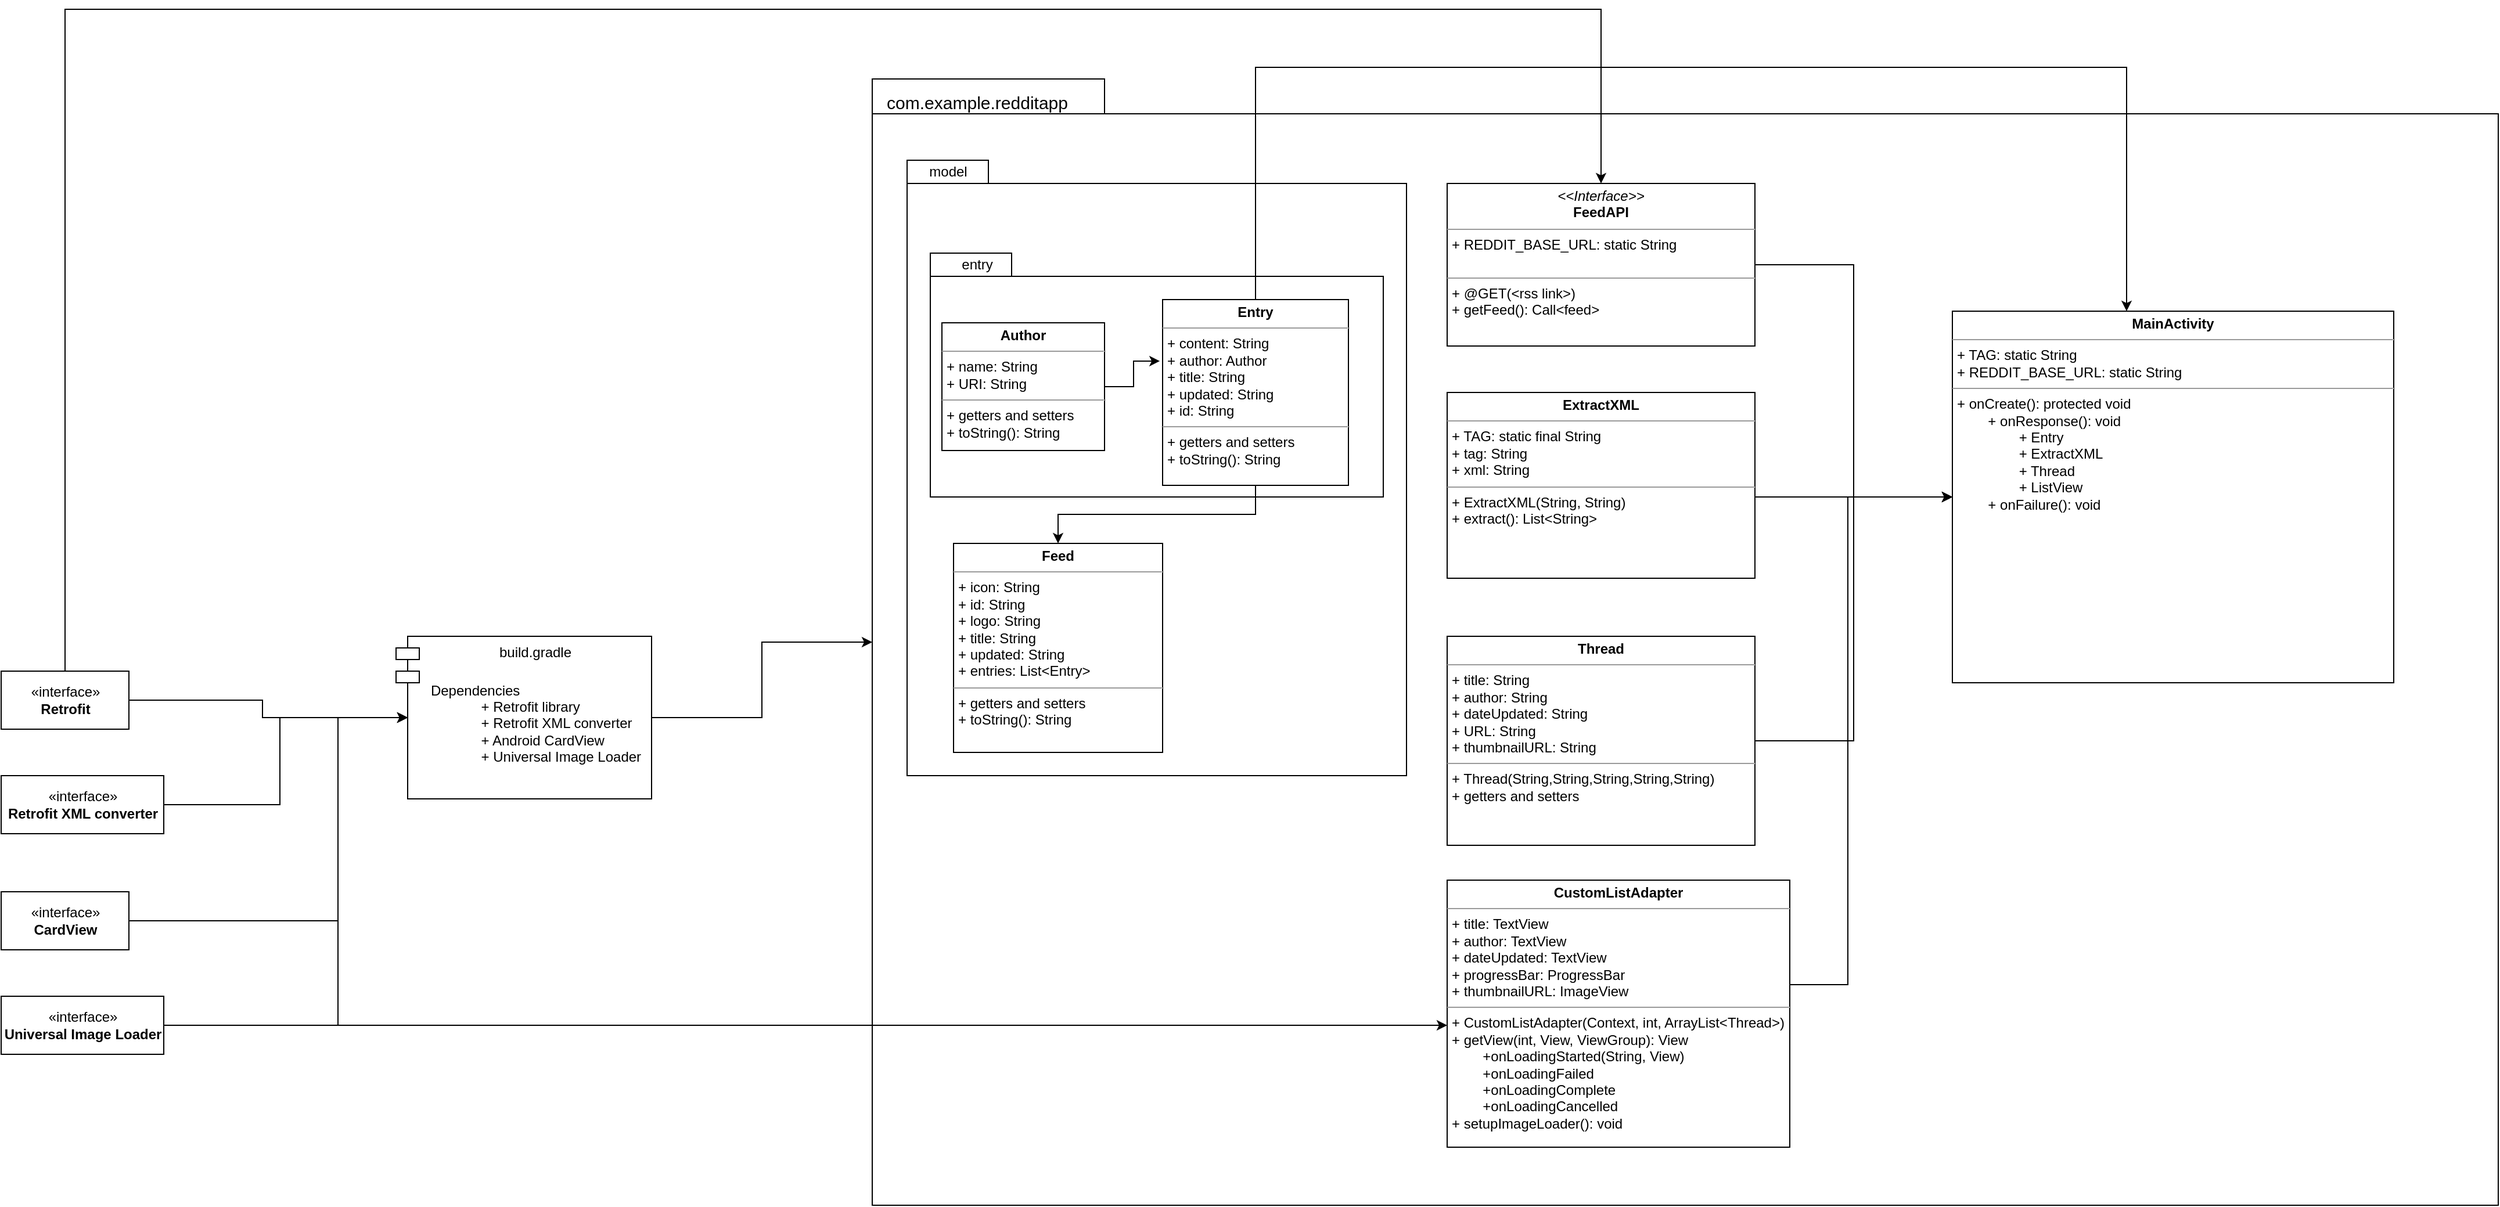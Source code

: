 <mxfile version="14.9.2" type="device" pages="3"><diagram id="ozA5KirSmcXdo7jhIrlc" name="Project Structure"><mxGraphModel dx="2580" dy="912" grid="1" gridSize="10" guides="1" tooltips="1" connect="1" arrows="1" fold="1" page="1" pageScale="1" pageWidth="850" pageHeight="1100" math="0" shadow="0"><root><mxCell id="0"/><mxCell id="1" parent="0"/><mxCell id="p_h9TRKdNbnZ829Gpxx5-11" value="" style="shape=folder;fontStyle=1;spacingTop=10;tabWidth=200;tabHeight=30;tabPosition=left;html=1;" vertex="1" parent="1"><mxGeometry x="310" y="70" width="1400" height="970" as="geometry"/></mxCell><mxCell id="p_h9TRKdNbnZ829Gpxx5-6" value="com.example.redditapp" style="text;html=1;resizable=0;autosize=1;align=center;verticalAlign=middle;points=[];fillColor=none;strokeColor=none;rounded=0;fontSize=15;" vertex="1" parent="1"><mxGeometry x="315" y="80" width="170" height="20" as="geometry"/></mxCell><mxCell id="p_h9TRKdNbnZ829Gpxx5-33" style="edgeStyle=orthogonalEdgeStyle;rounded=0;orthogonalLoop=1;jettySize=auto;html=1;" edge="1" parent="1" source="p_h9TRKdNbnZ829Gpxx5-16" target="p_h9TRKdNbnZ829Gpxx5-11"><mxGeometry relative="1" as="geometry"/></mxCell><mxCell id="p_h9TRKdNbnZ829Gpxx5-16" value="build.gradle" style="shape=module;align=left;spacingLeft=20;align=center;verticalAlign=top;" vertex="1" parent="1"><mxGeometry x="-100" y="550" width="220" height="140" as="geometry"/></mxCell><mxCell id="p_h9TRKdNbnZ829Gpxx5-17" value="&lt;div style=&quot;text-align: left&quot;&gt;&lt;span&gt;Dependencies&lt;/span&gt;&lt;/div&gt;&lt;div style=&quot;text-align: left&quot;&gt;&lt;span&gt;&lt;span style=&quot;white-space: pre&quot;&gt;&#9;&lt;/span&gt;&amp;nbsp; &amp;nbsp; &amp;nbsp;+ Retrofit library&lt;/span&gt;&lt;/div&gt;&lt;span style=&quot;white-space: pre&quot;&gt;&lt;div style=&quot;text-align: left&quot;&gt;&lt;span&gt;&#9;&lt;/span&gt;&lt;span style=&quot;white-space: nowrap&quot;&gt;&amp;nbsp; &amp;nbsp; &amp;nbsp;+ Retrofit XML converter&lt;/span&gt;&lt;/div&gt;&lt;/span&gt;&lt;div style=&quot;text-align: left&quot;&gt;&lt;span&gt;&lt;span style=&quot;white-space: pre&quot;&gt;&#9;&lt;/span&gt;&amp;nbsp; &amp;nbsp; &amp;nbsp;+ Android CardView&lt;/span&gt;&lt;/div&gt;&lt;div style=&quot;text-align: left&quot;&gt;&lt;span&gt;&lt;span style=&quot;white-space: pre&quot;&gt;&#9;&lt;/span&gt;&amp;nbsp; &amp;nbsp; &amp;nbsp;+ Universal Image Loader&lt;br&gt;&lt;/span&gt;&lt;/div&gt;" style="text;html=1;resizable=0;autosize=1;align=center;verticalAlign=middle;points=[];fillColor=none;strokeColor=none;rounded=0;" vertex="1" parent="1"><mxGeometry x="-80" y="590" width="200" height="70" as="geometry"/></mxCell><mxCell id="p_h9TRKdNbnZ829Gpxx5-26" value="" style="shape=folder;fontStyle=1;spacingTop=10;tabWidth=70;tabHeight=20;tabPosition=left;html=1;" vertex="1" parent="1"><mxGeometry x="340" y="140" width="430" height="530" as="geometry"/></mxCell><mxCell id="p_h9TRKdNbnZ829Gpxx5-28" value="" style="shape=folder;fontStyle=1;spacingTop=10;tabWidth=70;tabHeight=20;tabPosition=left;html=1;" vertex="1" parent="1"><mxGeometry x="360" y="220" width="390" height="210" as="geometry"/></mxCell><mxCell id="p_h9TRKdNbnZ829Gpxx5-51" style="edgeStyle=orthogonalEdgeStyle;rounded=0;orthogonalLoop=1;jettySize=auto;html=1;entryX=0;entryY=0.5;entryDx=0;entryDy=0;" edge="1" parent="1" source="p_h9TRKdNbnZ829Gpxx5-29" target="p_h9TRKdNbnZ829Gpxx5-32"><mxGeometry relative="1" as="geometry"/></mxCell><mxCell id="p_h9TRKdNbnZ829Gpxx5-29" value="&lt;p style=&quot;margin: 0px ; margin-top: 4px ; text-align: center&quot;&gt;&lt;i&gt;&amp;lt;&amp;lt;Interface&amp;gt;&amp;gt;&lt;/i&gt;&lt;br&gt;&lt;b&gt;FeedAPI&lt;/b&gt;&lt;/p&gt;&lt;hr size=&quot;1&quot;&gt;&lt;p style=&quot;margin: 0px ; margin-left: 4px&quot;&gt;+ REDDIT_BASE_URL: static String&lt;/p&gt;&lt;br&gt;&lt;hr size=&quot;1&quot;&gt;&lt;p style=&quot;margin: 0px ; margin-left: 4px&quot;&gt;+ @GET(&amp;lt;rss link&amp;gt;)&lt;/p&gt;&lt;p style=&quot;margin: 0px ; margin-left: 4px&quot;&gt;+ getFeed(): Call&amp;lt;feed&amp;gt;&lt;/p&gt;" style="verticalAlign=top;align=left;overflow=fill;fontSize=12;fontFamily=Helvetica;html=1;" vertex="1" parent="1"><mxGeometry x="805" y="160" width="265" height="140" as="geometry"/></mxCell><mxCell id="p_h9TRKdNbnZ829Gpxx5-30" value="model" style="text;html=1;resizable=0;autosize=1;align=center;verticalAlign=middle;points=[];fillColor=none;strokeColor=none;rounded=0;" vertex="1" parent="1"><mxGeometry x="350" y="140" width="50" height="20" as="geometry"/></mxCell><mxCell id="p_h9TRKdNbnZ829Gpxx5-32" value="&lt;p style=&quot;margin: 0px ; margin-top: 4px ; text-align: center&quot;&gt;&lt;b&gt;MainActivity&lt;/b&gt;&lt;/p&gt;&lt;hr size=&quot;1&quot;&gt;&lt;p style=&quot;margin: 0px ; margin-left: 4px&quot;&gt;+ TAG: static&amp;nbsp;String&lt;/p&gt;&lt;p style=&quot;margin: 0px ; margin-left: 4px&quot;&gt;+ REDDIT_BASE_URL: static String&lt;/p&gt;&lt;hr size=&quot;1&quot;&gt;&lt;p style=&quot;margin: 0px ; margin-left: 4px&quot;&gt;+ onCreate(): protected void&lt;/p&gt;&lt;p style=&quot;margin: 0px ; margin-left: 4px&quot;&gt;&lt;span style=&quot;white-space: pre&quot;&gt;&#9;&lt;/span&gt;+ onResponse(): void&lt;/p&gt;&lt;p style=&quot;margin: 0px ; margin-left: 4px&quot;&gt;&lt;span style=&quot;white-space: pre&quot;&gt;&#9;&lt;/span&gt;&lt;span style=&quot;white-space: pre&quot;&gt;&#9;&lt;/span&gt;+ Entry&lt;br&gt;&lt;/p&gt;&lt;p style=&quot;margin: 0px ; margin-left: 4px&quot;&gt;&lt;span style=&quot;white-space: pre&quot;&gt;&#9;&lt;/span&gt;&lt;span style=&quot;white-space: pre&quot;&gt;&#9;&lt;/span&gt;+ ExtractXML&lt;br&gt;&lt;/p&gt;&lt;p style=&quot;margin: 0px ; margin-left: 4px&quot;&gt;&lt;span style=&quot;white-space: pre&quot;&gt;&#9;&lt;/span&gt;&lt;span style=&quot;white-space: pre&quot;&gt;&#9;&lt;/span&gt;+ Thread&lt;br&gt;&lt;/p&gt;&lt;p style=&quot;margin: 0px ; margin-left: 4px&quot;&gt;&lt;span style=&quot;white-space: pre&quot;&gt;&#9;&lt;/span&gt;&lt;span style=&quot;white-space: pre&quot;&gt;&#9;&lt;/span&gt;+ ListView&lt;br&gt;&lt;/p&gt;&lt;p style=&quot;margin: 0px ; margin-left: 4px&quot;&gt;&lt;span style=&quot;white-space: pre&quot;&gt;&#9;&lt;/span&gt;+ onFailure(): void&lt;br&gt;&lt;/p&gt;" style="verticalAlign=top;align=left;overflow=fill;fontSize=12;fontFamily=Helvetica;html=1;" vertex="1" parent="1"><mxGeometry x="1240" y="270" width="380" height="320" as="geometry"/></mxCell><mxCell id="p_h9TRKdNbnZ829Gpxx5-35" value="entry" style="text;html=1;resizable=0;autosize=1;align=center;verticalAlign=middle;points=[];fillColor=none;strokeColor=none;rounded=0;" vertex="1" parent="1"><mxGeometry x="380" y="220" width="40" height="20" as="geometry"/></mxCell><mxCell id="p_h9TRKdNbnZ829Gpxx5-36" value="&lt;p style=&quot;margin: 0px ; margin-top: 4px ; text-align: center&quot;&gt;&lt;b&gt;Feed&lt;/b&gt;&lt;/p&gt;&lt;hr size=&quot;1&quot;&gt;&lt;p style=&quot;margin: 0px ; margin-left: 4px&quot;&gt;+ icon: String&lt;/p&gt;&lt;p style=&quot;margin: 0px ; margin-left: 4px&quot;&gt;+ id: String&lt;br&gt;&lt;/p&gt;&lt;p style=&quot;margin: 0px ; margin-left: 4px&quot;&gt;+ logo: String&lt;br&gt;&lt;/p&gt;&lt;p style=&quot;margin: 0px ; margin-left: 4px&quot;&gt;+ title: String&lt;br&gt;&lt;/p&gt;&lt;p style=&quot;margin: 0px ; margin-left: 4px&quot;&gt;+ updated: String&lt;br&gt;&lt;/p&gt;&lt;p style=&quot;margin: 0px ; margin-left: 4px&quot;&gt;+ entries: List&amp;lt;Entry&amp;gt;&lt;br&gt;&lt;/p&gt;&lt;hr size=&quot;1&quot;&gt;&lt;p style=&quot;margin: 0px ; margin-left: 4px&quot;&gt;+ getters and setters&lt;/p&gt;&lt;p style=&quot;margin: 0px ; margin-left: 4px&quot;&gt;+ toString(): String&lt;/p&gt;" style="verticalAlign=top;align=left;overflow=fill;fontSize=12;fontFamily=Helvetica;html=1;" vertex="1" parent="1"><mxGeometry x="380" y="470" width="180" height="180" as="geometry"/></mxCell><mxCell id="p_h9TRKdNbnZ829Gpxx5-40" style="edgeStyle=orthogonalEdgeStyle;rounded=0;orthogonalLoop=1;jettySize=auto;html=1;entryX=-0.015;entryY=0.331;entryDx=0;entryDy=0;entryPerimeter=0;" edge="1" parent="1" source="p_h9TRKdNbnZ829Gpxx5-37" target="p_h9TRKdNbnZ829Gpxx5-38"><mxGeometry relative="1" as="geometry"><Array as="points"><mxPoint x="535" y="335"/><mxPoint x="535" y="313"/></Array></mxGeometry></mxCell><mxCell id="p_h9TRKdNbnZ829Gpxx5-37" value="&lt;p style=&quot;margin: 0px ; margin-top: 4px ; text-align: center&quot;&gt;&lt;b&gt;Author&lt;/b&gt;&lt;/p&gt;&lt;hr size=&quot;1&quot;&gt;&lt;p style=&quot;margin: 0px ; margin-left: 4px&quot;&gt;+ name: String&lt;/p&gt;&lt;p style=&quot;margin: 0px ; margin-left: 4px&quot;&gt;+ URI: String&lt;/p&gt;&lt;hr size=&quot;1&quot;&gt;&lt;p style=&quot;margin: 0px ; margin-left: 4px&quot;&gt;+ getters and setters&lt;/p&gt;&lt;p style=&quot;margin: 0px ; margin-left: 4px&quot;&gt;+ toString(): String&lt;/p&gt;" style="verticalAlign=top;align=left;overflow=fill;fontSize=12;fontFamily=Helvetica;html=1;" vertex="1" parent="1"><mxGeometry x="370" y="280" width="140" height="110" as="geometry"/></mxCell><mxCell id="p_h9TRKdNbnZ829Gpxx5-39" style="edgeStyle=orthogonalEdgeStyle;rounded=0;orthogonalLoop=1;jettySize=auto;html=1;" edge="1" parent="1" source="p_h9TRKdNbnZ829Gpxx5-38" target="p_h9TRKdNbnZ829Gpxx5-36"><mxGeometry relative="1" as="geometry"/></mxCell><mxCell id="p_h9TRKdNbnZ829Gpxx5-47" style="edgeStyle=orthogonalEdgeStyle;rounded=0;orthogonalLoop=1;jettySize=auto;html=1;" edge="1" parent="1" source="p_h9TRKdNbnZ829Gpxx5-38" target="p_h9TRKdNbnZ829Gpxx5-32"><mxGeometry relative="1" as="geometry"><Array as="points"><mxPoint x="640" y="60"/><mxPoint x="1390" y="60"/></Array></mxGeometry></mxCell><mxCell id="p_h9TRKdNbnZ829Gpxx5-38" value="&lt;p style=&quot;margin: 0px ; margin-top: 4px ; text-align: center&quot;&gt;&lt;b&gt;Entry&lt;/b&gt;&lt;/p&gt;&lt;hr size=&quot;1&quot;&gt;&lt;p style=&quot;margin: 0px ; margin-left: 4px&quot;&gt;+ content: String&lt;/p&gt;&lt;p style=&quot;margin: 0px ; margin-left: 4px&quot;&gt;+ author: Author&lt;br&gt;&lt;/p&gt;&lt;p style=&quot;margin: 0px ; margin-left: 4px&quot;&gt;+ title: String&lt;br&gt;&lt;/p&gt;&lt;p style=&quot;margin: 0px ; margin-left: 4px&quot;&gt;+ updated: String&lt;br&gt;&lt;/p&gt;&lt;p style=&quot;margin: 0px ; margin-left: 4px&quot;&gt;+ id: String&lt;br&gt;&lt;/p&gt;&lt;hr size=&quot;1&quot;&gt;&lt;p style=&quot;margin: 0px ; margin-left: 4px&quot;&gt;+ getters and setters&lt;/p&gt;&lt;p style=&quot;margin: 0px ; margin-left: 4px&quot;&gt;+ toString(): String&lt;/p&gt;" style="verticalAlign=top;align=left;overflow=fill;fontSize=12;fontFamily=Helvetica;html=1;" vertex="1" parent="1"><mxGeometry x="560" y="260" width="160" height="160" as="geometry"/></mxCell><mxCell id="p_h9TRKdNbnZ829Gpxx5-43" style="edgeStyle=orthogonalEdgeStyle;rounded=0;orthogonalLoop=1;jettySize=auto;html=1;" edge="1" parent="1" source="p_h9TRKdNbnZ829Gpxx5-42" target="p_h9TRKdNbnZ829Gpxx5-32"><mxGeometry relative="1" as="geometry"><mxPoint x="1130" y="210" as="targetPoint"/><Array as="points"><mxPoint x="1080" y="430"/><mxPoint x="1080" y="430"/></Array></mxGeometry></mxCell><mxCell id="p_h9TRKdNbnZ829Gpxx5-42" value="&lt;p style=&quot;margin: 0px ; margin-top: 4px ; text-align: center&quot;&gt;&lt;b&gt;ExtractXML&lt;/b&gt;&lt;/p&gt;&lt;hr size=&quot;1&quot;&gt;&lt;p style=&quot;margin: 0px ; margin-left: 4px&quot;&gt;+ TAG: static final String&lt;/p&gt;&lt;p style=&quot;margin: 0px ; margin-left: 4px&quot;&gt;+ tag: String&lt;/p&gt;&lt;p style=&quot;margin: 0px ; margin-left: 4px&quot;&gt;+ xml: String&lt;/p&gt;&lt;hr size=&quot;1&quot;&gt;&lt;p style=&quot;margin: 0px ; margin-left: 4px&quot;&gt;+ ExtractXML(String, String)&lt;/p&gt;&lt;p style=&quot;margin: 0px ; margin-left: 4px&quot;&gt;+ extract(): List&amp;lt;String&amp;gt;&lt;/p&gt;" style="verticalAlign=top;align=left;overflow=fill;fontSize=12;fontFamily=Helvetica;html=1;" vertex="1" parent="1"><mxGeometry x="805" y="340" width="265" height="160" as="geometry"/></mxCell><mxCell id="p_h9TRKdNbnZ829Gpxx5-50" style="edgeStyle=orthogonalEdgeStyle;rounded=0;orthogonalLoop=1;jettySize=auto;html=1;entryX=0;entryY=0.5;entryDx=0;entryDy=0;" edge="1" parent="1" source="p_h9TRKdNbnZ829Gpxx5-49" target="p_h9TRKdNbnZ829Gpxx5-32"><mxGeometry relative="1" as="geometry"/></mxCell><mxCell id="p_h9TRKdNbnZ829Gpxx5-49" value="&lt;p style=&quot;margin: 0px ; margin-top: 4px ; text-align: center&quot;&gt;&lt;b&gt;Thread&lt;/b&gt;&lt;/p&gt;&lt;hr size=&quot;1&quot;&gt;&lt;p style=&quot;margin: 0px ; margin-left: 4px&quot;&gt;+ title: String&lt;/p&gt;&lt;p style=&quot;margin: 0px ; margin-left: 4px&quot;&gt;+ author: String&lt;/p&gt;&lt;p style=&quot;margin: 0px ; margin-left: 4px&quot;&gt;+ dateUpdated: String&lt;/p&gt;&lt;p style=&quot;margin: 0px ; margin-left: 4px&quot;&gt;+ URL: String&lt;/p&gt;&lt;p style=&quot;margin: 0px ; margin-left: 4px&quot;&gt;+ thumbnailURL: String&lt;/p&gt;&lt;hr size=&quot;1&quot;&gt;&lt;p style=&quot;margin: 0px ; margin-left: 4px&quot;&gt;+ Thread(String,String,String,String,String)&lt;/p&gt;&lt;p style=&quot;margin: 0px ; margin-left: 4px&quot;&gt;+ getters and setters&lt;/p&gt;" style="verticalAlign=top;align=left;overflow=fill;fontSize=12;fontFamily=Helvetica;html=1;" vertex="1" parent="1"><mxGeometry x="805" y="550" width="265" height="180" as="geometry"/></mxCell><mxCell id="zaspifoDzi-TvmOoTAfa-9" style="edgeStyle=orthogonalEdgeStyle;rounded=0;orthogonalLoop=1;jettySize=auto;html=1;entryX=0;entryY=0.5;entryDx=0;entryDy=0;" edge="1" parent="1" source="s8U3Ae7Fpor_qvyNe_DP-2" target="p_h9TRKdNbnZ829Gpxx5-32"><mxGeometry relative="1" as="geometry"><Array as="points"><mxPoint x="1150" y="850"/><mxPoint x="1150" y="430"/></Array></mxGeometry></mxCell><mxCell id="s8U3Ae7Fpor_qvyNe_DP-2" value="&lt;p style=&quot;margin: 0px ; margin-top: 4px ; text-align: center&quot;&gt;&lt;b&gt;CustomListAdapter&lt;/b&gt;&lt;/p&gt;&lt;hr size=&quot;1&quot;&gt;&lt;p style=&quot;margin: 0px ; margin-left: 4px&quot;&gt;+ title: TextView&lt;/p&gt;&lt;p style=&quot;margin: 0px ; margin-left: 4px&quot;&gt;+ author: TextView&lt;/p&gt;&lt;p style=&quot;margin: 0px ; margin-left: 4px&quot;&gt;+ dateUpdated: TextView&lt;/p&gt;&lt;p style=&quot;margin: 0px ; margin-left: 4px&quot;&gt;+ progressBar: ProgressBar&lt;/p&gt;&lt;p style=&quot;margin: 0px ; margin-left: 4px&quot;&gt;+ thumbnailURL: ImageView&lt;/p&gt;&lt;hr size=&quot;1&quot;&gt;&lt;p style=&quot;margin: 0px ; margin-left: 4px&quot;&gt;+ CustomListAdapter(Context, int, ArrayList&amp;lt;Thread&amp;gt;)&lt;/p&gt;&lt;p style=&quot;margin: 0px ; margin-left: 4px&quot;&gt;+ getView(int, View, ViewGroup): View&lt;/p&gt;&lt;p style=&quot;margin: 0px ; margin-left: 4px&quot;&gt;&lt;span style=&quot;white-space: pre&quot;&gt;&#9;&lt;/span&gt;+onLoadingStarted(String, View)&lt;br&gt;&lt;/p&gt;&lt;p style=&quot;margin: 0px ; margin-left: 4px&quot;&gt;&lt;span style=&quot;white-space: pre&quot;&gt;&#9;&lt;/span&gt;+onLoadingFailed&lt;br&gt;&lt;/p&gt;&lt;p style=&quot;margin: 0px ; margin-left: 4px&quot;&gt;&lt;span style=&quot;white-space: pre&quot;&gt;&#9;&lt;/span&gt;+onLoadingComplete&lt;br&gt;&lt;/p&gt;&lt;p style=&quot;margin: 0px ; margin-left: 4px&quot;&gt;&lt;span style=&quot;white-space: pre&quot;&gt;&#9;&lt;/span&gt;+onLoadingCancelled&lt;br&gt;&lt;/p&gt;&lt;p style=&quot;margin: 0px ; margin-left: 4px&quot;&gt;+ setupImageLoader(): void&lt;/p&gt;" style="verticalAlign=top;align=left;overflow=fill;fontSize=12;fontFamily=Helvetica;html=1;" vertex="1" parent="1"><mxGeometry x="805" y="760" width="295" height="230" as="geometry"/></mxCell><mxCell id="zaspifoDzi-TvmOoTAfa-5" style="edgeStyle=orthogonalEdgeStyle;rounded=0;orthogonalLoop=1;jettySize=auto;html=1;entryX=0;entryY=0.5;entryDx=10;entryDy=0;entryPerimeter=0;" edge="1" parent="1" source="zaspifoDzi-TvmOoTAfa-1" target="p_h9TRKdNbnZ829Gpxx5-16"><mxGeometry relative="1" as="geometry"/></mxCell><mxCell id="zaspifoDzi-TvmOoTAfa-12" style="edgeStyle=orthogonalEdgeStyle;rounded=0;orthogonalLoop=1;jettySize=auto;html=1;entryX=0.5;entryY=0;entryDx=0;entryDy=0;fontSize=15;" edge="1" parent="1" source="zaspifoDzi-TvmOoTAfa-1" target="p_h9TRKdNbnZ829Gpxx5-29"><mxGeometry relative="1" as="geometry"><Array as="points"><mxPoint x="-385" y="10"/><mxPoint x="938" y="10"/></Array></mxGeometry></mxCell><mxCell id="zaspifoDzi-TvmOoTAfa-1" value="«interface»&lt;br&gt;&lt;b&gt;Retrofit&lt;/b&gt;" style="html=1;" vertex="1" parent="1"><mxGeometry x="-440" y="580" width="110" height="50" as="geometry"/></mxCell><mxCell id="zaspifoDzi-TvmOoTAfa-6" style="edgeStyle=orthogonalEdgeStyle;rounded=0;orthogonalLoop=1;jettySize=auto;html=1;entryX=0;entryY=0.5;entryDx=10;entryDy=0;entryPerimeter=0;" edge="1" parent="1" source="zaspifoDzi-TvmOoTAfa-2" target="p_h9TRKdNbnZ829Gpxx5-16"><mxGeometry relative="1" as="geometry"/></mxCell><mxCell id="zaspifoDzi-TvmOoTAfa-2" value="«interface»&lt;br&gt;&lt;b&gt;Retrofit XML converter&lt;/b&gt;" style="html=1;" vertex="1" parent="1"><mxGeometry x="-440" y="670" width="140" height="50" as="geometry"/></mxCell><mxCell id="zaspifoDzi-TvmOoTAfa-7" style="edgeStyle=orthogonalEdgeStyle;rounded=0;orthogonalLoop=1;jettySize=auto;html=1;" edge="1" parent="1" source="zaspifoDzi-TvmOoTAfa-3"><mxGeometry relative="1" as="geometry"><mxPoint x="-90" y="620" as="targetPoint"/><Array as="points"><mxPoint x="-150" y="795"/><mxPoint x="-150" y="620"/></Array></mxGeometry></mxCell><mxCell id="zaspifoDzi-TvmOoTAfa-3" value="«interface»&lt;br&gt;&lt;b&gt;CardView&lt;/b&gt;" style="html=1;" vertex="1" parent="1"><mxGeometry x="-440" y="770" width="110" height="50" as="geometry"/></mxCell><mxCell id="zaspifoDzi-TvmOoTAfa-8" style="edgeStyle=orthogonalEdgeStyle;rounded=0;orthogonalLoop=1;jettySize=auto;html=1;entryX=0;entryY=0.5;entryDx=10;entryDy=0;entryPerimeter=0;" edge="1" parent="1" source="zaspifoDzi-TvmOoTAfa-4" target="p_h9TRKdNbnZ829Gpxx5-16"><mxGeometry relative="1" as="geometry"><Array as="points"><mxPoint x="-150" y="885"/><mxPoint x="-150" y="620"/></Array></mxGeometry></mxCell><mxCell id="zaspifoDzi-TvmOoTAfa-10" style="edgeStyle=orthogonalEdgeStyle;rounded=0;orthogonalLoop=1;jettySize=auto;html=1;" edge="1" parent="1" source="zaspifoDzi-TvmOoTAfa-4" target="s8U3Ae7Fpor_qvyNe_DP-2"><mxGeometry relative="1" as="geometry"><Array as="points"><mxPoint x="530" y="885"/><mxPoint x="530" y="885"/></Array></mxGeometry></mxCell><mxCell id="zaspifoDzi-TvmOoTAfa-4" value="«interface»&lt;br&gt;&lt;b&gt;Universal Image Loader&lt;/b&gt;" style="html=1;" vertex="1" parent="1"><mxGeometry x="-440" y="860" width="140" height="50" as="geometry"/></mxCell></root></mxGraphModel></diagram><diagram id="SFH-MgIE_vXcgeH6Uh5k" name="res.layout"><mxGraphModel dx="1888" dy="547" grid="1" gridSize="10" guides="1" tooltips="1" connect="1" arrows="1" fold="1" page="1" pageScale="1" pageWidth="850" pageHeight="1100" math="0" shadow="0"><root><mxCell id="D5pgHRIErCrddW5wI-wy-0"/><mxCell id="D5pgHRIErCrddW5wI-wy-1" parent="D5pgHRIErCrddW5wI-wy-0"/><mxCell id="D5pgHRIErCrddW5wI-wy-3" value="«interface»&lt;br&gt;&lt;b&gt;activity_main.xml&lt;/b&gt;" style="html=1;" vertex="1" parent="D5pgHRIErCrddW5wI-wy-1"><mxGeometry x="270" y="80" width="140" height="60" as="geometry"/></mxCell><mxCell id="D5pgHRIErCrddW5wI-wy-4" value="«interface»&lt;br&gt;&lt;b&gt;card_layout_main.xml&lt;/b&gt;" style="html=1;" vertex="1" parent="D5pgHRIErCrddW5wI-wy-1"><mxGeometry x="270" y="170" width="140" height="60" as="geometry"/></mxCell><mxCell id="c8DCx0Aja0EEmtL809AR-1" style="edgeStyle=orthogonalEdgeStyle;rounded=0;orthogonalLoop=1;jettySize=auto;html=1;fontSize=15;" edge="1" parent="D5pgHRIErCrddW5wI-wy-1" source="c8DCx0Aja0EEmtL809AR-0" target="D5pgHRIErCrddW5wI-wy-3"><mxGeometry relative="1" as="geometry"/></mxCell><mxCell id="c8DCx0Aja0EEmtL809AR-2" style="edgeStyle=orthogonalEdgeStyle;rounded=0;orthogonalLoop=1;jettySize=auto;html=1;entryX=0;entryY=0.5;entryDx=0;entryDy=0;fontSize=15;" edge="1" parent="D5pgHRIErCrddW5wI-wy-1" source="c8DCx0Aja0EEmtL809AR-0" target="D5pgHRIErCrddW5wI-wy-4"><mxGeometry relative="1" as="geometry"/></mxCell><mxCell id="c8DCx0Aja0EEmtL809AR-0" value="«interface»&lt;br&gt;&lt;b&gt;androidx.cardview.widget.CardView&lt;/b&gt;" style="html=1;fontSize=15;" vertex="1" parent="D5pgHRIErCrddW5wI-wy-1"><mxGeometry x="-90" y="130" width="270" height="60" as="geometry"/></mxCell></root></mxGraphModel></diagram><diagram id="I7YhdEjROqhJJka781X6" name="System Design"><mxGraphModel dx="1888" dy="1647" grid="1" gridSize="10" guides="1" tooltips="1" connect="1" arrows="1" fold="1" page="1" pageScale="1" pageWidth="850" pageHeight="1100" math="0" shadow="0"><root><mxCell id="fTQSQga4WCh0M9AdAFtL-0"/><mxCell id="fTQSQga4WCh0M9AdAFtL-1" parent="fTQSQga4WCh0M9AdAFtL-0"/><mxCell id="fTQSQga4WCh0M9AdAFtL-2" value="" style="shape=image;html=1;verticalAlign=top;verticalLabelPosition=bottom;labelBackgroundColor=#ffffff;imageAspect=0;aspect=fixed;image=https://cdn2.iconfinder.com/data/icons/competitive-strategy-and-corporate-training/512/177_frontend_interface_mobile_phone_developer_app_development-128.png;fontSize=15;" vertex="1" parent="fTQSQga4WCh0M9AdAFtL-1"><mxGeometry x="-49" y="130" width="128" height="128" as="geometry"/></mxCell><mxCell id="fTQSQga4WCh0M9AdAFtL-4" value="" style="aspect=fixed;html=1;points=[];align=center;image;fontSize=12;image=img/lib/azure2/app_services/API_Management_Services.svg;" vertex="1" parent="fTQSQga4WCh0M9AdAFtL-1"><mxGeometry x="310" y="140" width="97.5" height="90" as="geometry"/></mxCell><mxCell id="fTQSQga4WCh0M9AdAFtL-5" value="" style="aspect=fixed;perimeter=ellipsePerimeter;html=1;align=center;shadow=0;dashed=0;spacingTop=3;image;image=img/lib/active_directory/database_server.svg;fontSize=15;" vertex="1" parent="fTQSQga4WCh0M9AdAFtL-1"><mxGeometry x="636.7" y="130" width="106.6" height="130" as="geometry"/></mxCell><mxCell id="fTQSQga4WCh0M9AdAFtL-6" value="Frontend app&lt;br&gt;" style="text;html=1;resizable=0;autosize=1;align=center;verticalAlign=middle;points=[];fillColor=none;strokeColor=none;rounded=0;fontSize=15;" vertex="1" parent="fTQSQga4WCh0M9AdAFtL-1"><mxGeometry x="-40" y="280" width="110" height="20" as="geometry"/></mxCell><mxCell id="fTQSQga4WCh0M9AdAFtL-7" value="API" style="text;html=1;resizable=0;autosize=1;align=center;verticalAlign=middle;points=[];fillColor=none;strokeColor=none;rounded=0;fontSize=15;" vertex="1" parent="fTQSQga4WCh0M9AdAFtL-1"><mxGeometry x="338.75" y="260" width="40" height="20" as="geometry"/></mxCell><mxCell id="fTQSQga4WCh0M9AdAFtL-8" value="Database" style="text;html=1;resizable=0;autosize=1;align=center;verticalAlign=middle;points=[];fillColor=none;strokeColor=none;rounded=0;fontSize=15;" vertex="1" parent="fTQSQga4WCh0M9AdAFtL-1"><mxGeometry x="650.0" y="270" width="80" height="20" as="geometry"/></mxCell><mxCell id="5hajH0_MEPuse420uHV8-0" value="Considerations:&amp;nbsp;&lt;br&gt;&lt;ol&gt;&lt;li&gt;Defining and separating tables&lt;/li&gt;&lt;li&gt;What are the important fields&lt;/li&gt;&lt;li&gt;How do they relate to other tables&lt;/li&gt;&lt;/ol&gt;" style="text;html=1;resizable=0;autosize=1;align=left;verticalAlign=middle;points=[];fillColor=none;strokeColor=none;rounded=0;fontSize=15;" vertex="1" parent="fTQSQga4WCh0M9AdAFtL-1"><mxGeometry x="560" y="330" width="280" height="110" as="geometry"/></mxCell><mxCell id="5hajH0_MEPuse420uHV8-1" value="Primary" style="shape=table;startSize=30;container=1;collapsible=1;childLayout=tableLayout;fixedRows=1;rowLines=0;fontStyle=1;align=center;resizeLast=1;fontSize=15;" vertex="1" parent="fTQSQga4WCh0M9AdAFtL-1"><mxGeometry x="525" y="450" width="130" height="150" as="geometry"/></mxCell><mxCell id="5hajH0_MEPuse420uHV8-2" value="" style="shape=partialRectangle;collapsible=0;dropTarget=0;pointerEvents=0;fillColor=none;top=0;left=0;bottom=1;right=0;points=[[0,0.5],[1,0.5]];portConstraint=eastwest;" vertex="1" parent="5hajH0_MEPuse420uHV8-1"><mxGeometry y="30" width="130" height="30" as="geometry"/></mxCell><mxCell id="5hajH0_MEPuse420uHV8-3" value="PK" style="shape=partialRectangle;connectable=0;fillColor=none;top=0;left=0;bottom=0;right=0;fontStyle=1;overflow=hidden;" vertex="1" parent="5hajH0_MEPuse420uHV8-2"><mxGeometry width="30" height="30" as="geometry"/></mxCell><mxCell id="5hajH0_MEPuse420uHV8-4" value="UniqueID" style="shape=partialRectangle;connectable=0;fillColor=none;top=0;left=0;bottom=0;right=0;align=left;spacingLeft=6;fontStyle=5;overflow=hidden;" vertex="1" parent="5hajH0_MEPuse420uHV8-2"><mxGeometry x="30" width="100" height="30" as="geometry"/></mxCell><mxCell id="5hajH0_MEPuse420uHV8-5" value="" style="shape=partialRectangle;collapsible=0;dropTarget=0;pointerEvents=0;fillColor=none;top=0;left=0;bottom=0;right=0;points=[[0,0.5],[1,0.5]];portConstraint=eastwest;" vertex="1" parent="5hajH0_MEPuse420uHV8-1"><mxGeometry y="60" width="130" height="30" as="geometry"/></mxCell><mxCell id="5hajH0_MEPuse420uHV8-6" value="" style="shape=partialRectangle;connectable=0;fillColor=none;top=0;left=0;bottom=0;right=0;editable=1;overflow=hidden;" vertex="1" parent="5hajH0_MEPuse420uHV8-5"><mxGeometry width="30" height="30" as="geometry"/></mxCell><mxCell id="5hajH0_MEPuse420uHV8-7" value="Row 1" style="shape=partialRectangle;connectable=0;fillColor=none;top=0;left=0;bottom=0;right=0;align=left;spacingLeft=6;overflow=hidden;" vertex="1" parent="5hajH0_MEPuse420uHV8-5"><mxGeometry x="30" width="100" height="30" as="geometry"/></mxCell><mxCell id="5hajH0_MEPuse420uHV8-8" value="" style="shape=partialRectangle;collapsible=0;dropTarget=0;pointerEvents=0;fillColor=none;top=0;left=0;bottom=0;right=0;points=[[0,0.5],[1,0.5]];portConstraint=eastwest;" vertex="1" parent="5hajH0_MEPuse420uHV8-1"><mxGeometry y="90" width="130" height="30" as="geometry"/></mxCell><mxCell id="5hajH0_MEPuse420uHV8-9" value="" style="shape=partialRectangle;connectable=0;fillColor=none;top=0;left=0;bottom=0;right=0;editable=1;overflow=hidden;" vertex="1" parent="5hajH0_MEPuse420uHV8-8"><mxGeometry width="30" height="30" as="geometry"/></mxCell><mxCell id="5hajH0_MEPuse420uHV8-10" value="Row 2" style="shape=partialRectangle;connectable=0;fillColor=none;top=0;left=0;bottom=0;right=0;align=left;spacingLeft=6;overflow=hidden;" vertex="1" parent="5hajH0_MEPuse420uHV8-8"><mxGeometry x="30" width="100" height="30" as="geometry"/></mxCell><mxCell id="5hajH0_MEPuse420uHV8-11" value="" style="shape=partialRectangle;collapsible=0;dropTarget=0;pointerEvents=0;fillColor=none;top=0;left=0;bottom=0;right=0;points=[[0,0.5],[1,0.5]];portConstraint=eastwest;" vertex="1" parent="5hajH0_MEPuse420uHV8-1"><mxGeometry y="120" width="130" height="30" as="geometry"/></mxCell><mxCell id="5hajH0_MEPuse420uHV8-12" value="" style="shape=partialRectangle;connectable=0;fillColor=none;top=0;left=0;bottom=0;right=0;editable=1;overflow=hidden;" vertex="1" parent="5hajH0_MEPuse420uHV8-11"><mxGeometry width="30" height="30" as="geometry"/></mxCell><mxCell id="5hajH0_MEPuse420uHV8-13" value="Row 3" style="shape=partialRectangle;connectable=0;fillColor=none;top=0;left=0;bottom=0;right=0;align=left;spacingLeft=6;overflow=hidden;" vertex="1" parent="5hajH0_MEPuse420uHV8-11"><mxGeometry x="30" width="100" height="30" as="geometry"/></mxCell><mxCell id="5hajH0_MEPuse420uHV8-14" value="Secondary" style="shape=table;startSize=30;container=1;collapsible=1;childLayout=tableLayout;fixedRows=1;rowLines=0;fontStyle=1;align=center;resizeLast=1;fontSize=15;" vertex="1" parent="fTQSQga4WCh0M9AdAFtL-1"><mxGeometry x="725" y="450" width="130" height="150" as="geometry"/></mxCell><mxCell id="5hajH0_MEPuse420uHV8-15" value="" style="shape=partialRectangle;collapsible=0;dropTarget=0;pointerEvents=0;fillColor=none;top=0;left=0;bottom=1;right=0;points=[[0,0.5],[1,0.5]];portConstraint=eastwest;" vertex="1" parent="5hajH0_MEPuse420uHV8-14"><mxGeometry y="30" width="130" height="30" as="geometry"/></mxCell><mxCell id="5hajH0_MEPuse420uHV8-16" value="PK" style="shape=partialRectangle;connectable=0;fillColor=none;top=0;left=0;bottom=0;right=0;fontStyle=1;overflow=hidden;" vertex="1" parent="5hajH0_MEPuse420uHV8-15"><mxGeometry width="30" height="30" as="geometry"/></mxCell><mxCell id="5hajH0_MEPuse420uHV8-17" value="UniqueID" style="shape=partialRectangle;connectable=0;fillColor=none;top=0;left=0;bottom=0;right=0;align=left;spacingLeft=6;fontStyle=5;overflow=hidden;" vertex="1" parent="5hajH0_MEPuse420uHV8-15"><mxGeometry x="30" width="100" height="30" as="geometry"/></mxCell><mxCell id="5hajH0_MEPuse420uHV8-18" value="" style="shape=partialRectangle;collapsible=0;dropTarget=0;pointerEvents=0;fillColor=none;top=0;left=0;bottom=0;right=0;points=[[0,0.5],[1,0.5]];portConstraint=eastwest;" vertex="1" parent="5hajH0_MEPuse420uHV8-14"><mxGeometry y="60" width="130" height="30" as="geometry"/></mxCell><mxCell id="5hajH0_MEPuse420uHV8-19" value="" style="shape=partialRectangle;connectable=0;fillColor=none;top=0;left=0;bottom=0;right=0;editable=1;overflow=hidden;" vertex="1" parent="5hajH0_MEPuse420uHV8-18"><mxGeometry width="30" height="30" as="geometry"/></mxCell><mxCell id="5hajH0_MEPuse420uHV8-20" value="Row 1" style="shape=partialRectangle;connectable=0;fillColor=none;top=0;left=0;bottom=0;right=0;align=left;spacingLeft=6;overflow=hidden;" vertex="1" parent="5hajH0_MEPuse420uHV8-18"><mxGeometry x="30" width="100" height="30" as="geometry"/></mxCell><mxCell id="5hajH0_MEPuse420uHV8-21" value="" style="shape=partialRectangle;collapsible=0;dropTarget=0;pointerEvents=0;fillColor=none;top=0;left=0;bottom=0;right=0;points=[[0,0.5],[1,0.5]];portConstraint=eastwest;" vertex="1" parent="5hajH0_MEPuse420uHV8-14"><mxGeometry y="90" width="130" height="30" as="geometry"/></mxCell><mxCell id="5hajH0_MEPuse420uHV8-22" value="" style="shape=partialRectangle;connectable=0;fillColor=none;top=0;left=0;bottom=0;right=0;editable=1;overflow=hidden;" vertex="1" parent="5hajH0_MEPuse420uHV8-21"><mxGeometry width="30" height="30" as="geometry"/></mxCell><mxCell id="5hajH0_MEPuse420uHV8-23" value="Row 2" style="shape=partialRectangle;connectable=0;fillColor=none;top=0;left=0;bottom=0;right=0;align=left;spacingLeft=6;overflow=hidden;" vertex="1" parent="5hajH0_MEPuse420uHV8-21"><mxGeometry x="30" width="100" height="30" as="geometry"/></mxCell><mxCell id="5hajH0_MEPuse420uHV8-24" value="" style="shape=partialRectangle;collapsible=0;dropTarget=0;pointerEvents=0;fillColor=none;top=0;left=0;bottom=0;right=0;points=[[0,0.5],[1,0.5]];portConstraint=eastwest;" vertex="1" parent="5hajH0_MEPuse420uHV8-14"><mxGeometry y="120" width="130" height="30" as="geometry"/></mxCell><mxCell id="5hajH0_MEPuse420uHV8-25" value="" style="shape=partialRectangle;connectable=0;fillColor=none;top=0;left=0;bottom=0;right=0;editable=1;overflow=hidden;" vertex="1" parent="5hajH0_MEPuse420uHV8-24"><mxGeometry width="30" height="30" as="geometry"/></mxCell><mxCell id="5hajH0_MEPuse420uHV8-26" value="Primary_Key" style="shape=partialRectangle;connectable=0;fillColor=none;top=0;left=0;bottom=0;right=0;align=left;spacingLeft=6;overflow=hidden;fontColor=#FF3859;" vertex="1" parent="5hajH0_MEPuse420uHV8-24"><mxGeometry x="30" width="100" height="30" as="geometry"/></mxCell><mxCell id="5hajH0_MEPuse420uHV8-27" style="edgeStyle=orthogonalEdgeStyle;rounded=0;orthogonalLoop=1;jettySize=auto;html=1;entryX=1;entryY=0.5;entryDx=0;entryDy=0;fontSize=15;fontColor=#FF3859;" edge="1" parent="fTQSQga4WCh0M9AdAFtL-1" source="5hajH0_MEPuse420uHV8-24" target="5hajH0_MEPuse420uHV8-2"><mxGeometry relative="1" as="geometry"/></mxCell><mxCell id="5hajH0_MEPuse420uHV8-28" value="System Design Overview:&lt;br&gt;&lt;ol&gt;&lt;li&gt;What are the core functionalities of this application?&lt;/li&gt;&lt;li&gt;How does the user interact with the system?&lt;/li&gt;&lt;li&gt;What are the database tables, APIs, fields, UIs this application should have?&lt;/li&gt;&lt;li&gt;How do the above interact with each other?&lt;/li&gt;&lt;/ol&gt;" style="text;html=1;resizable=0;autosize=1;align=left;verticalAlign=middle;points=[];fillColor=none;strokeColor=none;rounded=0;fontSize=15;" vertex="1" parent="fTQSQga4WCh0M9AdAFtL-1"><mxGeometry x="-60" y="-50" width="560" height="120" as="geometry"/></mxCell><mxCell id="gH14_uO9m4zv3lhaN_bv-1" style="edgeStyle=orthogonalEdgeStyle;rounded=0;orthogonalLoop=1;jettySize=auto;html=1;entryX=0;entryY=0.083;entryDx=0;entryDy=0;entryPerimeter=0;fontSize=15;fontColor=#000000;" edge="1" parent="fTQSQga4WCh0M9AdAFtL-1" source="gH14_uO9m4zv3lhaN_bv-0" target="5hajH0_MEPuse420uHV8-28"><mxGeometry relative="1" as="geometry"/></mxCell><mxCell id="gH14_uO9m4zv3lhaN_bv-0" value="&lt;ol&gt;&lt;li&gt;Edge cases, potential future features, barred features&lt;/li&gt;&lt;li&gt;Optimization. (&quot;Premature optimization is the root of all evil&quot; - Donald Knuth)&lt;/li&gt;&lt;/ol&gt;&lt;span style=&quot;white-space: pre&quot;&gt;&#9;&lt;/span&gt;&lt;span style=&quot;white-space: pre&quot;&gt;&#9;&lt;/span&gt;Pagination (frontend)&lt;br&gt;&amp;nbsp; &amp;nbsp; &amp;nbsp; &amp;nbsp; &amp;nbsp; &amp;nbsp; &amp;nbsp; &amp;nbsp; Database indexing (backend)&lt;br&gt;&amp;nbsp;&amp;nbsp;&lt;span style=&quot;white-space: pre&quot;&gt;&#9;&lt;/span&gt;&lt;span style=&quot;white-space: pre&quot;&gt;&#9;&lt;/span&gt;Counters + summaries (statistics-related info for our application)&lt;br&gt;&amp;nbsp; &amp;nbsp; &amp;nbsp; &amp;nbsp; &amp;nbsp; &amp;nbsp; &amp;nbsp; &amp;nbsp; Caching (loading data)&lt;br&gt;&amp;nbsp; &amp;nbsp; &amp;nbsp; 3. Scaling&amp;nbsp;" style="text;html=1;resizable=0;autosize=1;align=left;verticalAlign=middle;points=[];fillColor=none;strokeColor=none;rounded=0;fontSize=15;fontColor=#000000;" vertex="1" parent="fTQSQga4WCh0M9AdAFtL-1"><mxGeometry x="-820" y="40" width="560" height="160" as="geometry"/></mxCell></root></mxGraphModel></diagram></mxfile>